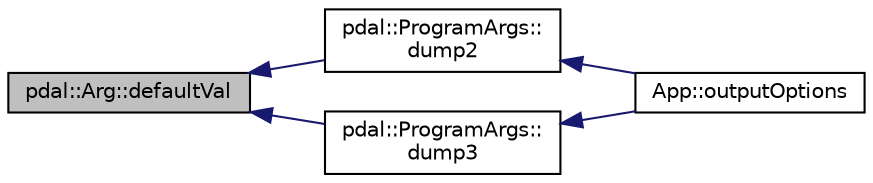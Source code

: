 digraph "pdal::Arg::defaultVal"
{
  edge [fontname="Helvetica",fontsize="10",labelfontname="Helvetica",labelfontsize="10"];
  node [fontname="Helvetica",fontsize="10",shape=record];
  rankdir="LR";
  Node1 [label="pdal::Arg::defaultVal",height=0.2,width=0.4,color="black", fillcolor="grey75", style="filled", fontcolor="black"];
  Node1 -> Node2 [dir="back",color="midnightblue",fontsize="10",style="solid",fontname="Helvetica"];
  Node2 [label="pdal::ProgramArgs::\ldump2",height=0.2,width=0.4,color="black", fillcolor="white", style="filled",URL="$classpdal_1_1ProgramArgs.html#ae2a1be6e688b4bcf822c20c2b6d836ea"];
  Node2 -> Node3 [dir="back",color="midnightblue",fontsize="10",style="solid",fontname="Helvetica"];
  Node3 [label="App::outputOptions",height=0.2,width=0.4,color="black", fillcolor="white", style="filled",URL="$classApp.html#adf89e292877822f233d3b95598d2b1cb"];
  Node1 -> Node4 [dir="back",color="midnightblue",fontsize="10",style="solid",fontname="Helvetica"];
  Node4 [label="pdal::ProgramArgs::\ldump3",height=0.2,width=0.4,color="black", fillcolor="white", style="filled",URL="$classpdal_1_1ProgramArgs.html#ab1df9436868323d1f34bb8128684bb37"];
  Node4 -> Node3 [dir="back",color="midnightblue",fontsize="10",style="solid",fontname="Helvetica"];
}
